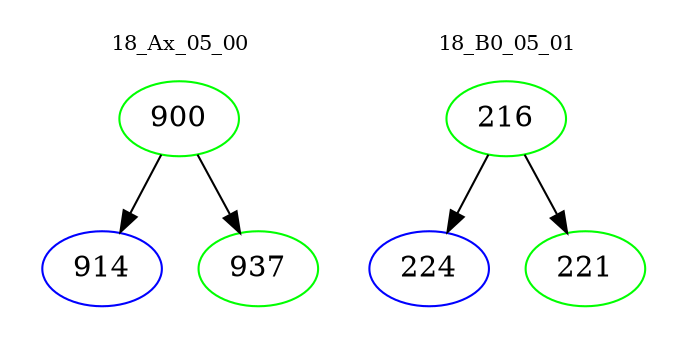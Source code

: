 digraph{
subgraph cluster_0 {
color = white
label = "18_Ax_05_00";
fontsize=10;
T0_900 [label="900", color="green"]
T0_900 -> T0_914 [color="black"]
T0_914 [label="914", color="blue"]
T0_900 -> T0_937 [color="black"]
T0_937 [label="937", color="green"]
}
subgraph cluster_1 {
color = white
label = "18_B0_05_01";
fontsize=10;
T1_216 [label="216", color="green"]
T1_216 -> T1_224 [color="black"]
T1_224 [label="224", color="blue"]
T1_216 -> T1_221 [color="black"]
T1_221 [label="221", color="green"]
}
}
